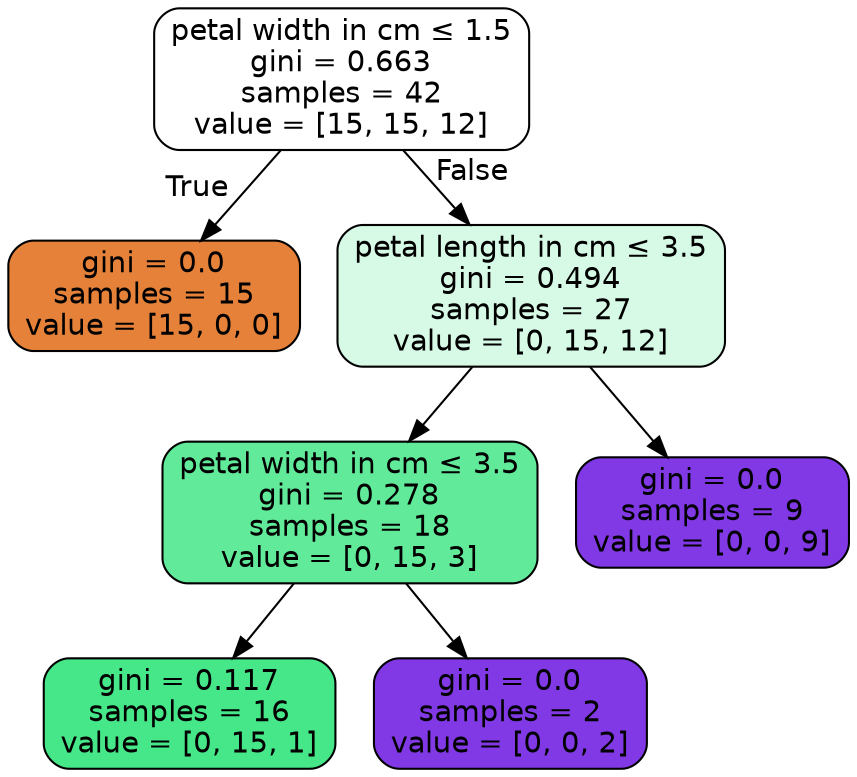 digraph Tree {
node [shape=box, style="filled, rounded", color="black", fontname="helvetica"] ;
edge [fontname="helvetica"] ;
0 [label=<petal width in cm &le; 1.5<br/>gini = 0.663<br/>samples = 42<br/>value = [15, 15, 12]>, fillcolor="#ffffff"] ;
1 [label=<gini = 0.0<br/>samples = 15<br/>value = [15, 0, 0]>, fillcolor="#e58139"] ;
0 -> 1 [labeldistance=2.5, labelangle=45, headlabel="True"] ;
2 [label=<petal length in cm &le; 3.5<br/>gini = 0.494<br/>samples = 27<br/>value = [0, 15, 12]>, fillcolor="#d7fae6"] ;
0 -> 2 [labeldistance=2.5, labelangle=-45, headlabel="False"] ;
3 [label=<petal width in cm &le; 3.5<br/>gini = 0.278<br/>samples = 18<br/>value = [0, 15, 3]>, fillcolor="#61ea9a"] ;
2 -> 3 ;
4 [label=<gini = 0.117<br/>samples = 16<br/>value = [0, 15, 1]>, fillcolor="#46e789"] ;
3 -> 4 ;
5 [label=<gini = 0.0<br/>samples = 2<br/>value = [0, 0, 2]>, fillcolor="#8139e5"] ;
3 -> 5 ;
6 [label=<gini = 0.0<br/>samples = 9<br/>value = [0, 0, 9]>, fillcolor="#8139e5"] ;
2 -> 6 ;
}